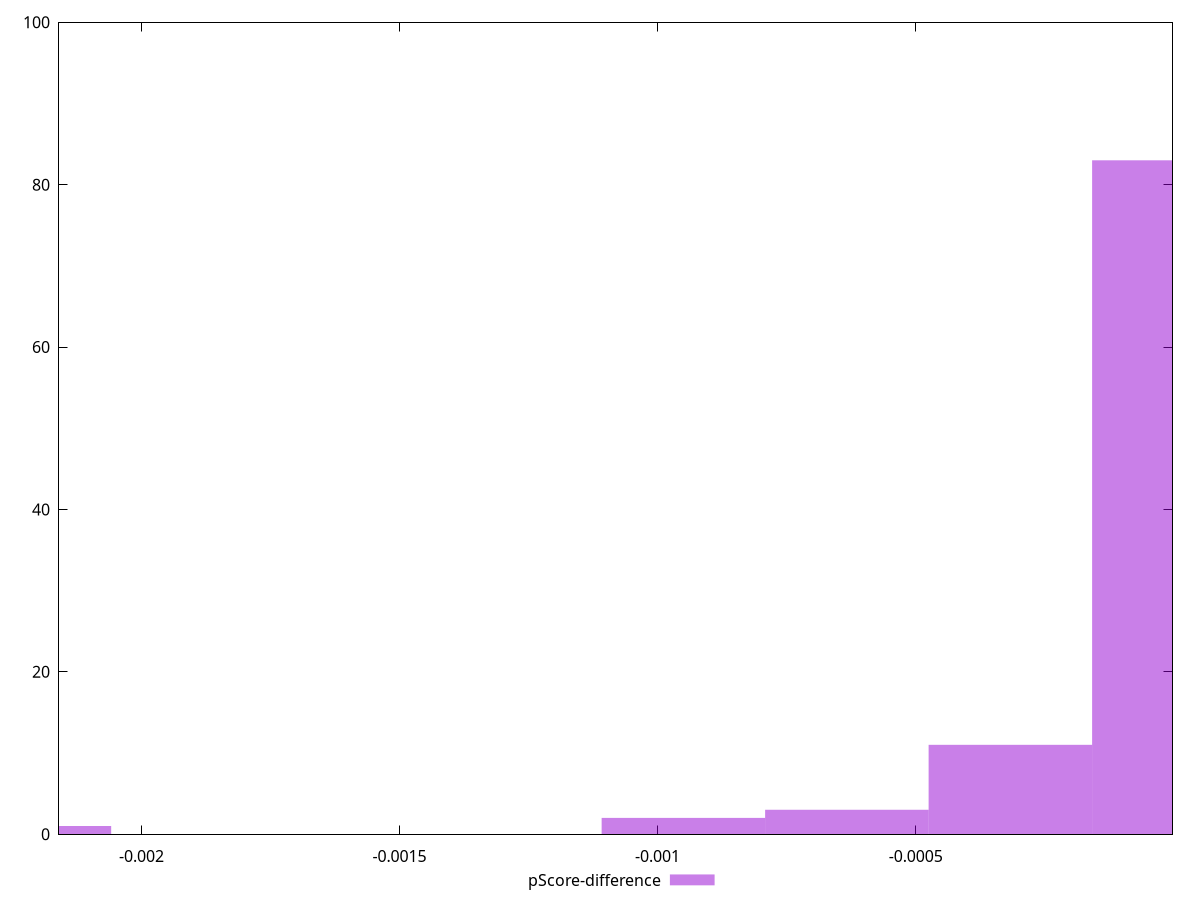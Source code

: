 reset

$pScoreDifference <<EOF
-0.00031669817934839884 11
-0.0006333963586967977 3
-0.002216887255438792 1
-0.0009500945380451966 2
0 83
EOF

set key outside below
set boxwidth 0.00031669817934839884
set xrange [-0.0021595848523962013:-0.000002633836255983013]
set yrange [0:100]
set trange [0:100]
set style fill transparent solid 0.5 noborder
set terminal svg size 640, 490 enhanced background rgb 'white'
set output "report_00017_2021-02-10T15-08-03.406Z/mainthread-work-breakdown/samples/pages+cached+noadtech+nomedia+nocss/pScore-difference/histogram.svg"

plot $pScoreDifference title "pScore-difference" with boxes

reset
